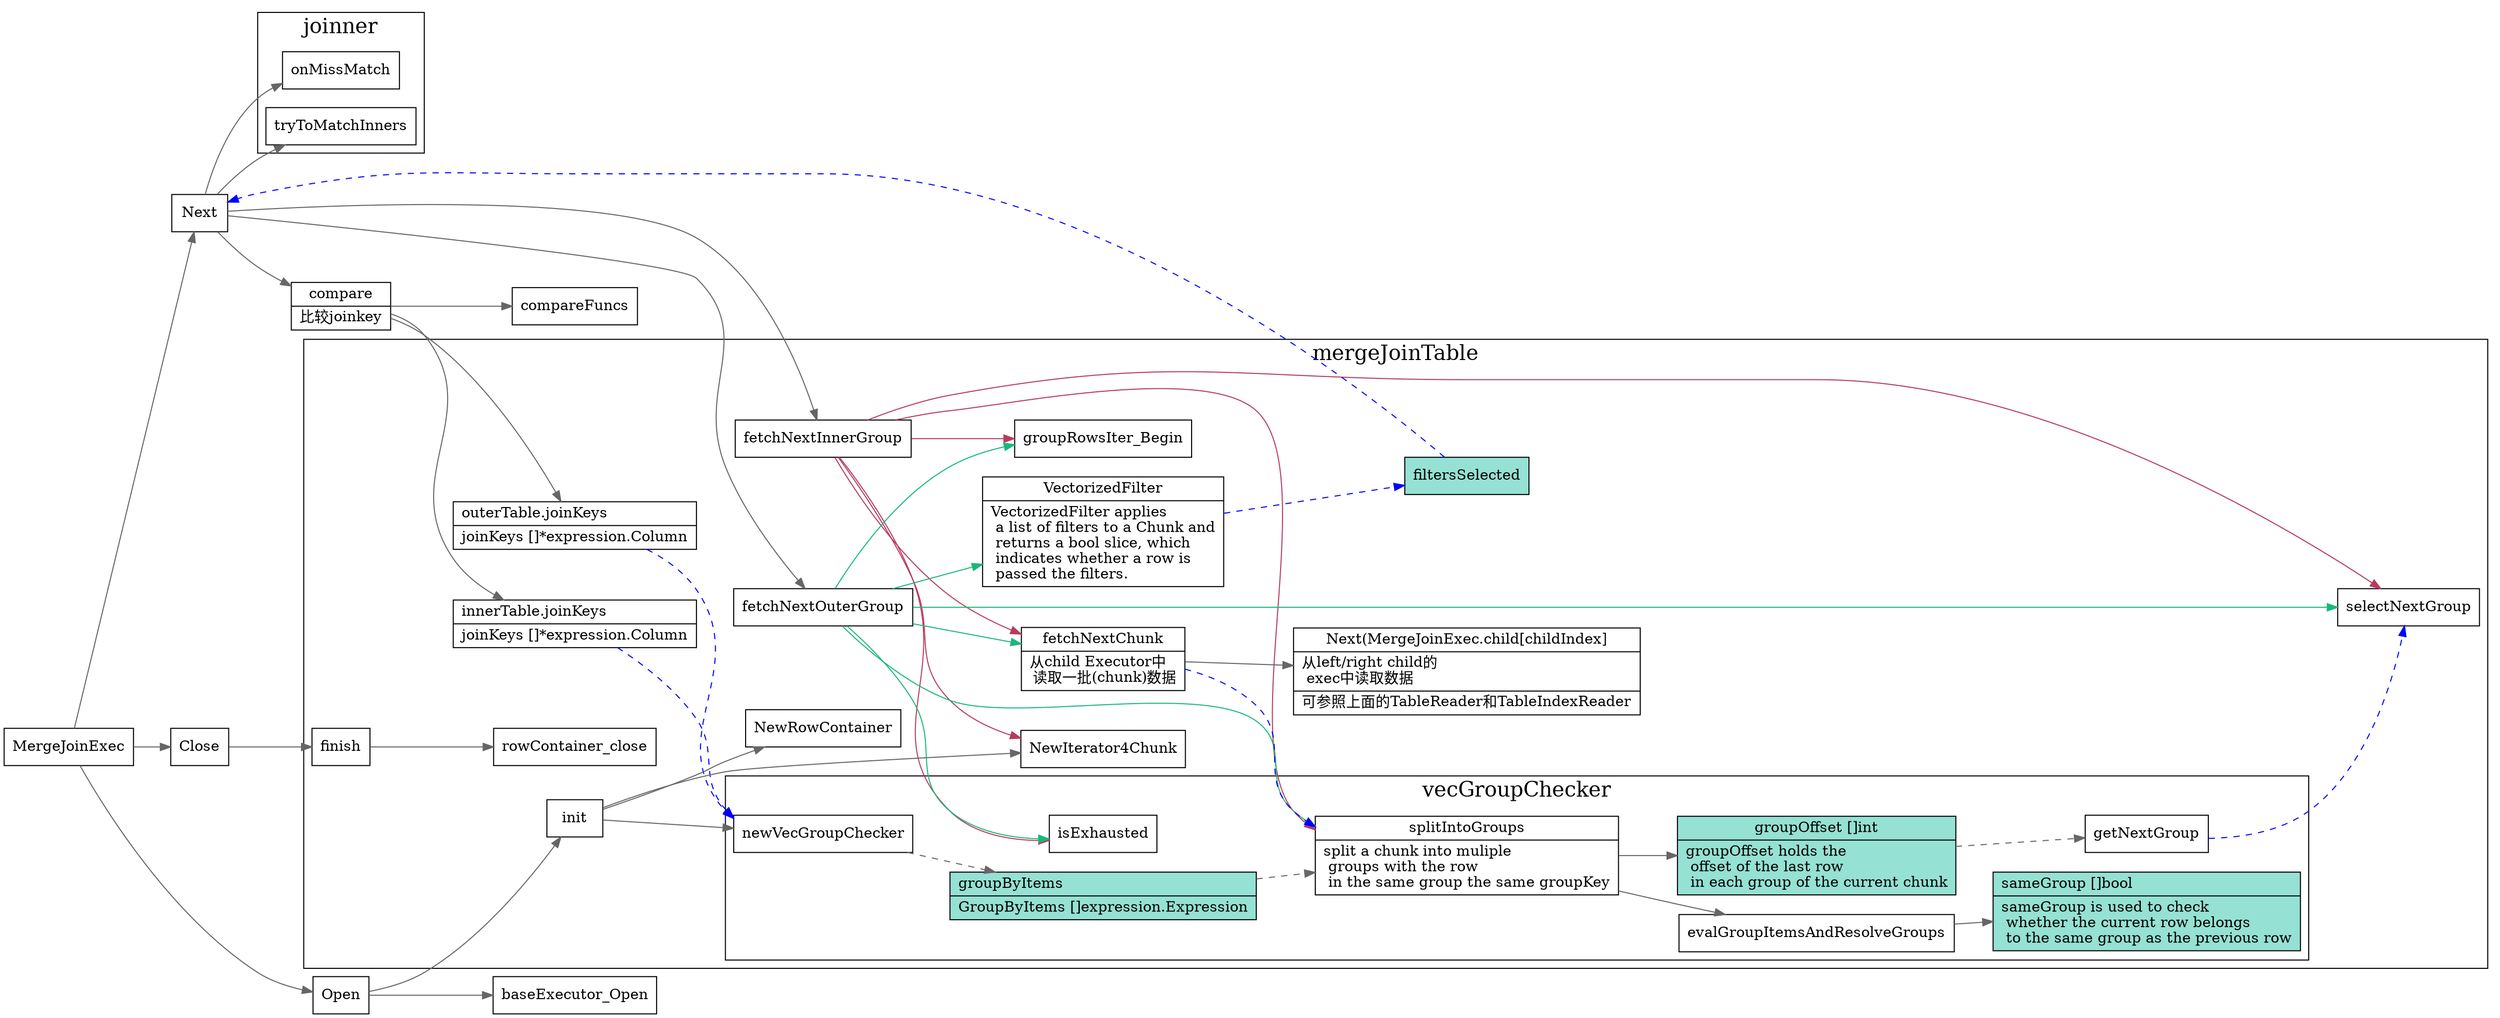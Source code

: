 digraph merge_join {
  node[shape=box];
  edge[color=gray40];
  newrank=true;
  rankdir=LR;

  MergeJoinExec -> {
    Next;
    Open;
    Close;
  }
  Next -> {
    fetchNextInnerGroup;
    fetchNextOuterGroup;
    compare;
    onMissMatch;
    tryToMatchInners;
  }

  compare -> {
    compareFuncs;
    outerTable_joinKeys;
    innerTable_joinKeys;
  }
  compare[
    shape="record";
    label="{{
      compare|
      比较joinkey
    }}";
  ];

  Open -> {
    baseExecutor_Open;
    init;
  }
  Close -> {
    finish;
  }

  subgraph cluster_mergeJoinTable {
    graph[label="mergeJoinTable";fontsize=20;];
    init -> {
      newVecGroupChecker;
      NewIterator4Chunk;
      NewRowContainer;
    };
    finish -> {
      rowContainer_close;
    };
    fetchNextChunk[
      shape="record";
      label="{{
        fetchNextChunk|
        从child Executor中\l
        读取一批(chunk)数据\l
      }}"];

    fetchNextInnerGroup -> {
      fetchNextChunk;
      isExhausted;
      NewIterator4Chunk;
      splitIntoGroups;
      selectNextGroup;
      groupRowsIter_Begin;
    }[color="#b83b5e"];

    fetchNextOuterGroup -> {
      isExhausted;
      fetchNextChunk;
      VectorizedFilter;
      splitIntoGroups;
      selectNextGroup;
      groupRowsIter_Begin;
    }[color="#17b978"];

    subgraph cluster_vecGroupChecker {
      graph[label="vecGroupChecker";fontsize=20;];
      splitIntoGroups[
        shape="record";
        label="{{
          splitIntoGroups|
          split a chunk into muliple\l 
          groups with the row \l
          in the same group the same groupKey\l
        }}";
      ];
      splitIntoGroups -> {
        evalGroupItemsAndResolveGroups;
      }
      sameGroup[
        shape="record";
        fillcolor="#95e1d3"
        style=filled;
        label="{{
          sameGroup []bool\l|
            sameGroup is used to check \l 
            whether the current row belongs\l 
            to the same group as the previous row\l
        }}";
      ];
      groupOffset[
        shape="record";
        fillcolor="#95e1d3"
        style=filled;
        label="{{
          groupOffset []int|
            groupOffset holds the \l 
            offset of the last row \l 
            in each group of the current chunk\l
        }}";
      ];
      splitIntoGroups -> groupOffset;
      evalGroupItemsAndResolveGroups -> sameGroup;
      isExhausted;
      groupByItems[
        shape=record;
        style=filled;
        fillcolor="#95e1d3"
        label="{{
          groupByItems\l|
	        GroupByItems []expression.Expression\l
        }}"
      ];


      edge[style=dashed];
      newVecGroupChecker -> groupByItems -> splitIntoGroups;
      groupOffset -> getNextGroup;
    }

    fetchNextChunk -> {
      Next_MergeJoinExec_child_childIndex;
    }
    Next_MergeJoinExec_child_childIndex[
      shape="record";
      label="{{
        Next(MergeJoinExec.child[childIndex]|
        从left/right child的\l 
        exec中读取数据\l|
        可参照上面的TableReader和TableIndexReader\l
      }}";
    ];
    innerTable_joinKeys[
      shape="record";
      label="{{
      innerTable.joinKeys\l|
	      joinKeys   []*expression.Column
      }}"];
    outerTable_joinKeys[
      shape="record";
      label="{{
      outerTable.joinKeys\l|
	      joinKeys   []*expression.Column
      }}"];
    VectorizedFilter[
      shape="record";
      label="{{
        VectorizedFilter|
          VectorizedFilter applies\l 
          a list of filters to a Chunk and\l
          returns a bool slice, which\l 
          indicates whether a row is\l 
          passed the filters.\l
      }}"];
    filtersSelected[
      shape=record;
      style=filled;
      fillcolor="#95e1d3"
      label="{{
        filtersSelected
      }}"
    ];

    edge[style=dashed;color=blue];
    VectorizedFilter -> filtersSelected;
    {
      innerTable_joinKeys;
      outerTable_joinKeys;
    } -> newVecGroupChecker;
    getNextGroup -> selectNextGroup;
    fetchNextChunk -> splitIntoGroups;
  }
  edge[style=dashed;color=blue]
  filtersSelected -> Next;

  subgraph cluster_joinner {
    graph[label="joinner";fontsize=20;];
    onMissMatch;
    tryToMatchInners;
  }
}
